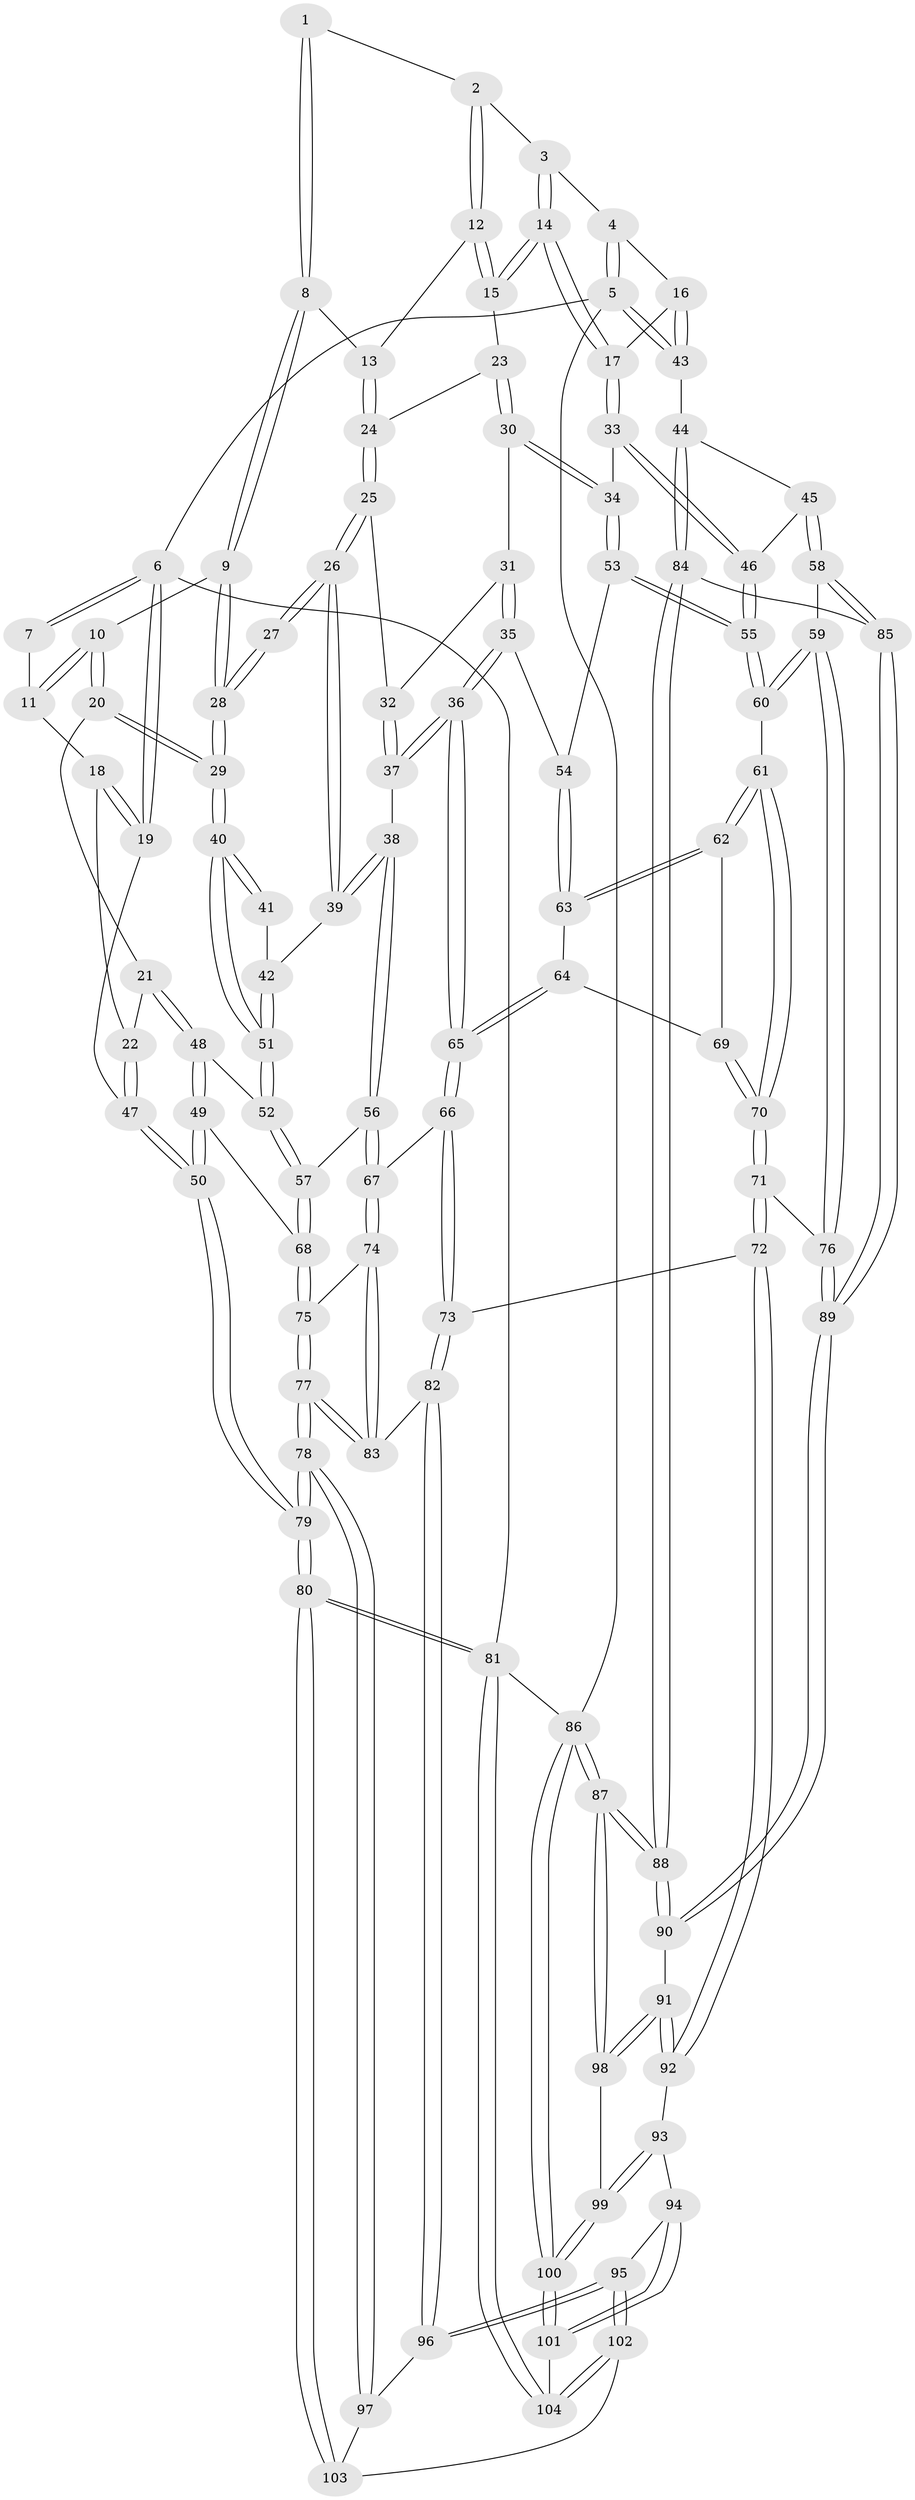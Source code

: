 // coarse degree distribution, {2: 0.17307692307692307, 4: 0.23076923076923078, 3: 0.46153846153846156, 5: 0.11538461538461539, 6: 0.019230769230769232}
// Generated by graph-tools (version 1.1) at 2025/54/03/04/25 22:54:24]
// undirected, 104 vertices, 257 edges
graph export_dot {
  node [color=gray90,style=filled];
  1 [pos="+0.3291220912548756+0"];
  2 [pos="+0.6206905316728145+0"];
  3 [pos="+0.9403343160409824+0"];
  4 [pos="+1+0"];
  5 [pos="+1+0"];
  6 [pos="+0+0"];
  7 [pos="+0.03896429730819692+0"];
  8 [pos="+0.2829910411914383+0.07583272158284836"];
  9 [pos="+0.26364607990209205+0.09897326418245225"];
  10 [pos="+0.17784007759724887+0.12124311754591237"];
  11 [pos="+0.09812583361957396+0.0955950092925612"];
  12 [pos="+0.6207014996563647+0"];
  13 [pos="+0.3962167392738284+0.130096786988028"];
  14 [pos="+0.856649077816039+0.19049960966356663"];
  15 [pos="+0.6402687737734782+0.049417005844782654"];
  16 [pos="+0.9033373842903905+0.21459810384546796"];
  17 [pos="+0.8716620673428046+0.20880909955837124"];
  18 [pos="+0.0895241875915465+0.10167983631185688"];
  19 [pos="+0+0.1997146451527948"];
  20 [pos="+0.1552172130302832+0.27087339894557755"];
  21 [pos="+0.07732798998407543+0.2699916010996971"];
  22 [pos="+0.07497947758208502+0.2696637342756434"];
  23 [pos="+0.6114402776714309+0.13581813916636631"];
  24 [pos="+0.4270151709270973+0.20370904447853783"];
  25 [pos="+0.4094478171654389+0.25136296451757606"];
  26 [pos="+0.3921806884379039+0.2591324979632946"];
  27 [pos="+0.3893332873322016+0.25873463589332524"];
  28 [pos="+0.2891529884402028+0.22139398296341428"];
  29 [pos="+0.2077708946828175+0.3087104600101866"];
  30 [pos="+0.6174416269197136+0.2461898489273209"];
  31 [pos="+0.49503017402900357+0.27878395983375276"];
  32 [pos="+0.4214554985550443+0.25982110216029697"];
  33 [pos="+0.7755258059893975+0.3073729044217801"];
  34 [pos="+0.6308655549518576+0.27679427548515756"];
  35 [pos="+0.5113761673865203+0.3960890806013154"];
  36 [pos="+0.48459605103195114+0.40844199689931715"];
  37 [pos="+0.4835966694393073+0.4078130049753284"];
  38 [pos="+0.38513193392173745+0.3858582924831936"];
  39 [pos="+0.37162024641386604+0.3635785548738679"];
  40 [pos="+0.2203372527217107+0.35307303748869445"];
  41 [pos="+0.3154561462244565+0.3118552818444038"];
  42 [pos="+0.355006632811785+0.36324678120120246"];
  43 [pos="+1+0.3613028126093584"];
  44 [pos="+1+0.4160101366570927"];
  45 [pos="+0.8354625316064033+0.39015354878734926"];
  46 [pos="+0.7818495783141329+0.3603003946789816"];
  47 [pos="+0+0.3506521799084844"];
  48 [pos="+0.13969553298873355+0.462874165919852"];
  49 [pos="+0.07750281654030933+0.4923481530925214"];
  50 [pos="+0+0.5374357789288767"];
  51 [pos="+0.22210808254886857+0.3727815132577287"];
  52 [pos="+0.20597534883028965+0.43880339739270147"];
  53 [pos="+0.6111242275008245+0.3428073596560865"];
  54 [pos="+0.5720162254007072+0.3860204986995586"];
  55 [pos="+0.7307315250257431+0.44678956082741855"];
  56 [pos="+0.3141248113076095+0.5151922379197802"];
  57 [pos="+0.27833387993576314+0.4978195699476344"];
  58 [pos="+0.8313410120859812+0.5782835575989922"];
  59 [pos="+0.7673969748122553+0.5761659811345146"];
  60 [pos="+0.7277199801733114+0.5319033251003396"];
  61 [pos="+0.681933431074199+0.5249873750858285"];
  62 [pos="+0.6623382035665073+0.5186761904519122"];
  63 [pos="+0.5923369282701038+0.43524434758451636"];
  64 [pos="+0.5300683488721489+0.5265494777726705"];
  65 [pos="+0.46196866479510085+0.5226273213305488"];
  66 [pos="+0.42217330260929825+0.5611612461162264"];
  67 [pos="+0.3348408748729305+0.5376033886491887"];
  68 [pos="+0.1874586940529458+0.616283618901152"];
  69 [pos="+0.5691865152084656+0.5408223125204813"];
  70 [pos="+0.5707319324472901+0.6338568270739903"];
  71 [pos="+0.5530903081773928+0.696669107763833"];
  72 [pos="+0.5245983817937117+0.7083316411090333"];
  73 [pos="+0.45429084222899757+0.6509660846987103"];
  74 [pos="+0.26722905477022113+0.6689949501905853"];
  75 [pos="+0.18802752652908117+0.619157150267529"];
  76 [pos="+0.6936046075893144+0.6952729088075192"];
  77 [pos="+0.0626830468643937+0.7386032648738214"];
  78 [pos="+0+0.7906238348126302"];
  79 [pos="+0+0.7961734701156564"];
  80 [pos="+0+1"];
  81 [pos="+0+1"];
  82 [pos="+0.28728120747315233+0.7600500231863827"];
  83 [pos="+0.27457285465029246+0.7473479203150077"];
  84 [pos="+1+0.6107731567261537"];
  85 [pos="+1+0.615615890661629"];
  86 [pos="+1+1"];
  87 [pos="+1+0.9348144468435259"];
  88 [pos="+1+0.8013115287271827"];
  89 [pos="+0.7440466341930602+0.8378070414993549"];
  90 [pos="+0.7388024327238762+0.8832642196771586"];
  91 [pos="+0.7291515716532556+0.9041764276317478"];
  92 [pos="+0.5198392198961763+0.7375302290727944"];
  93 [pos="+0.4833979429343497+0.8225023340952053"];
  94 [pos="+0.4759966856657731+0.8258780492622699"];
  95 [pos="+0.3217377894869722+0.8508027268478365"];
  96 [pos="+0.31210991922939996+0.841785731802534"];
  97 [pos="+0.21720333751784374+0.8754125345364081"];
  98 [pos="+0.7163345847637862+0.9524179200128595"];
  99 [pos="+0.6803916009924137+1"];
  100 [pos="+0.6544428138104541+1"];
  101 [pos="+0.42237961940973473+1"];
  102 [pos="+0.33975228011598024+1"];
  103 [pos="+0.18164593470802795+0.9550085292597897"];
  104 [pos="+0.39415721892480055+1"];
  1 -- 2;
  1 -- 8;
  1 -- 8;
  2 -- 3;
  2 -- 12;
  2 -- 12;
  3 -- 4;
  3 -- 14;
  3 -- 14;
  4 -- 5;
  4 -- 5;
  4 -- 16;
  5 -- 6;
  5 -- 43;
  5 -- 43;
  5 -- 86;
  6 -- 7;
  6 -- 7;
  6 -- 19;
  6 -- 19;
  6 -- 81;
  7 -- 11;
  8 -- 9;
  8 -- 9;
  8 -- 13;
  9 -- 10;
  9 -- 28;
  9 -- 28;
  10 -- 11;
  10 -- 11;
  10 -- 20;
  10 -- 20;
  11 -- 18;
  12 -- 13;
  12 -- 15;
  12 -- 15;
  13 -- 24;
  13 -- 24;
  14 -- 15;
  14 -- 15;
  14 -- 17;
  14 -- 17;
  15 -- 23;
  16 -- 17;
  16 -- 43;
  16 -- 43;
  17 -- 33;
  17 -- 33;
  18 -- 19;
  18 -- 19;
  18 -- 22;
  19 -- 47;
  20 -- 21;
  20 -- 29;
  20 -- 29;
  21 -- 22;
  21 -- 48;
  21 -- 48;
  22 -- 47;
  22 -- 47;
  23 -- 24;
  23 -- 30;
  23 -- 30;
  24 -- 25;
  24 -- 25;
  25 -- 26;
  25 -- 26;
  25 -- 32;
  26 -- 27;
  26 -- 27;
  26 -- 39;
  26 -- 39;
  27 -- 28;
  27 -- 28;
  28 -- 29;
  28 -- 29;
  29 -- 40;
  29 -- 40;
  30 -- 31;
  30 -- 34;
  30 -- 34;
  31 -- 32;
  31 -- 35;
  31 -- 35;
  32 -- 37;
  32 -- 37;
  33 -- 34;
  33 -- 46;
  33 -- 46;
  34 -- 53;
  34 -- 53;
  35 -- 36;
  35 -- 36;
  35 -- 54;
  36 -- 37;
  36 -- 37;
  36 -- 65;
  36 -- 65;
  37 -- 38;
  38 -- 39;
  38 -- 39;
  38 -- 56;
  38 -- 56;
  39 -- 42;
  40 -- 41;
  40 -- 41;
  40 -- 51;
  40 -- 51;
  41 -- 42;
  42 -- 51;
  42 -- 51;
  43 -- 44;
  44 -- 45;
  44 -- 84;
  44 -- 84;
  45 -- 46;
  45 -- 58;
  45 -- 58;
  46 -- 55;
  46 -- 55;
  47 -- 50;
  47 -- 50;
  48 -- 49;
  48 -- 49;
  48 -- 52;
  49 -- 50;
  49 -- 50;
  49 -- 68;
  50 -- 79;
  50 -- 79;
  51 -- 52;
  51 -- 52;
  52 -- 57;
  52 -- 57;
  53 -- 54;
  53 -- 55;
  53 -- 55;
  54 -- 63;
  54 -- 63;
  55 -- 60;
  55 -- 60;
  56 -- 57;
  56 -- 67;
  56 -- 67;
  57 -- 68;
  57 -- 68;
  58 -- 59;
  58 -- 85;
  58 -- 85;
  59 -- 60;
  59 -- 60;
  59 -- 76;
  59 -- 76;
  60 -- 61;
  61 -- 62;
  61 -- 62;
  61 -- 70;
  61 -- 70;
  62 -- 63;
  62 -- 63;
  62 -- 69;
  63 -- 64;
  64 -- 65;
  64 -- 65;
  64 -- 69;
  65 -- 66;
  65 -- 66;
  66 -- 67;
  66 -- 73;
  66 -- 73;
  67 -- 74;
  67 -- 74;
  68 -- 75;
  68 -- 75;
  69 -- 70;
  69 -- 70;
  70 -- 71;
  70 -- 71;
  71 -- 72;
  71 -- 72;
  71 -- 76;
  72 -- 73;
  72 -- 92;
  72 -- 92;
  73 -- 82;
  73 -- 82;
  74 -- 75;
  74 -- 83;
  74 -- 83;
  75 -- 77;
  75 -- 77;
  76 -- 89;
  76 -- 89;
  77 -- 78;
  77 -- 78;
  77 -- 83;
  77 -- 83;
  78 -- 79;
  78 -- 79;
  78 -- 97;
  78 -- 97;
  79 -- 80;
  79 -- 80;
  80 -- 81;
  80 -- 81;
  80 -- 103;
  80 -- 103;
  81 -- 104;
  81 -- 104;
  81 -- 86;
  82 -- 83;
  82 -- 96;
  82 -- 96;
  84 -- 85;
  84 -- 88;
  84 -- 88;
  85 -- 89;
  85 -- 89;
  86 -- 87;
  86 -- 87;
  86 -- 100;
  86 -- 100;
  87 -- 88;
  87 -- 88;
  87 -- 98;
  87 -- 98;
  88 -- 90;
  88 -- 90;
  89 -- 90;
  89 -- 90;
  90 -- 91;
  91 -- 92;
  91 -- 92;
  91 -- 98;
  91 -- 98;
  92 -- 93;
  93 -- 94;
  93 -- 99;
  93 -- 99;
  94 -- 95;
  94 -- 101;
  94 -- 101;
  95 -- 96;
  95 -- 96;
  95 -- 102;
  95 -- 102;
  96 -- 97;
  97 -- 103;
  98 -- 99;
  99 -- 100;
  99 -- 100;
  100 -- 101;
  100 -- 101;
  101 -- 104;
  102 -- 103;
  102 -- 104;
  102 -- 104;
}
